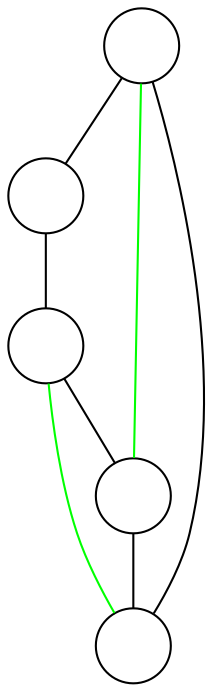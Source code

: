graph G {
    node [shape=circle, label=""]
    0 -- 1
    0 -- 3 [color = green]
    1 -- 2
    2 -- 3
    2 -- 4 [color = green]
    3 -- 4
    4 -- 0
}
